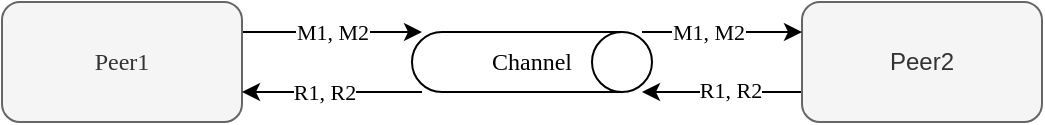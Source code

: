 <mxfile version="20.2.1" type="embed"><diagram id="RyrFTZzNXrYVCOWKyaOS" name="Page-1"><mxGraphModel dx="1746" dy="1119" grid="1" gridSize="10" guides="1" tooltips="1" connect="1" arrows="1" fold="1" page="1" pageScale="1" pageWidth="850" pageHeight="1100" math="0" shadow="0"><root><mxCell id="0"/><mxCell id="1" parent="0"/><mxCell id="8" value="M1, M2" style="rounded=0;orthogonalLoop=1;jettySize=auto;html=1;exitX=1;exitY=0.25;exitDx=0;exitDy=0;entryX=0;entryY=0;entryDx=0;entryDy=0;fontFamily=Fira Code Retina;" edge="1" parent="1" source="2" target="7"><mxGeometry relative="1" as="geometry"/></mxCell><mxCell id="2" value="Peer1" style="rounded=1;whiteSpace=wrap;html=1;fontFamily=Fira Code Retina;fillColor=#f5f5f5;fontColor=#333333;strokeColor=#666666;" vertex="1" parent="1"><mxGeometry x="120" y="370" width="120" height="60" as="geometry"/></mxCell><mxCell id="12" style="edgeStyle=none;rounded=0;orthogonalLoop=1;jettySize=auto;html=1;exitX=0;exitY=0.75;exitDx=0;exitDy=0;entryX=1;entryY=1;entryDx=0;entryDy=0;fontFamily=Fira Code Retina;" edge="1" parent="1" source="3" target="7"><mxGeometry relative="1" as="geometry"/></mxCell><mxCell id="14" value="R1, R2" style="edgeLabel;html=1;align=center;verticalAlign=middle;resizable=0;points=[];fontFamily=Fira Code Retina;" vertex="1" connectable="0" parent="12"><mxGeometry x="-0.1" y="-1" relative="1" as="geometry"><mxPoint as="offset"/></mxGeometry></mxCell><mxCell id="3" value="Peer2" style="rounded=1;whiteSpace=wrap;html=1;fillColor=#f5f5f5;fontColor=#333333;strokeColor=#666666;" vertex="1" parent="1"><mxGeometry x="520" y="370" width="120" height="60" as="geometry"/></mxCell><mxCell id="6" value="" style="shape=cylinder3;whiteSpace=wrap;html=1;boundedLbl=1;backgroundOutline=1;size=15;fontFamily=Fira Code Retina;rotation=90;" vertex="1" parent="1"><mxGeometry x="370" y="340" width="30" height="120" as="geometry"/></mxCell><mxCell id="10" style="edgeStyle=none;rounded=0;orthogonalLoop=1;jettySize=auto;html=1;exitX=0;exitY=1;exitDx=0;exitDy=0;entryX=1;entryY=0.75;entryDx=0;entryDy=0;fontFamily=Fira Code Retina;" edge="1" parent="1" source="7" target="2"><mxGeometry relative="1" as="geometry"/></mxCell><mxCell id="15" value="R1, R2" style="edgeLabel;html=1;align=center;verticalAlign=middle;resizable=0;points=[];fontFamily=Fira Code Retina;" vertex="1" connectable="0" parent="10"><mxGeometry x="0.089" relative="1" as="geometry"><mxPoint as="offset"/></mxGeometry></mxCell><mxCell id="11" style="edgeStyle=none;rounded=0;orthogonalLoop=1;jettySize=auto;html=1;exitX=1;exitY=0;exitDx=0;exitDy=0;entryX=0;entryY=0.25;entryDx=0;entryDy=0;fontFamily=Fira Code Retina;" edge="1" parent="1" source="7" target="3"><mxGeometry relative="1" as="geometry"/></mxCell><mxCell id="13" value="M1, M2" style="edgeLabel;html=1;align=center;verticalAlign=middle;resizable=0;points=[];fontFamily=Fira Code Retina;" vertex="1" connectable="0" parent="11"><mxGeometry x="-0.175" relative="1" as="geometry"><mxPoint as="offset"/></mxGeometry></mxCell><mxCell id="7" value="Channel" style="text;html=1;strokeColor=none;fillColor=none;align=center;verticalAlign=middle;whiteSpace=wrap;rounded=0;fontFamily=Fira Code Retina;" vertex="1" parent="1"><mxGeometry x="330" y="385" width="110" height="30" as="geometry"/></mxCell></root></mxGraphModel></diagram></mxfile>